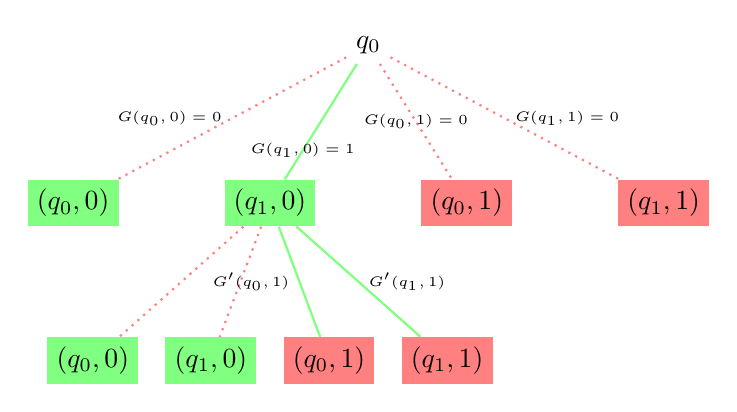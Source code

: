 \begin{tikzpicture}[
    level distance = 2cm,
    level 1/.style = {
      sibling distance = 2.5cm
    },
    level 2/.style = {
      sibling distance = 1.5cm
    },
    posedge/.style = {
      thick, green!50
    },
    negedge/.style = {
      thick, red!50, dotted
    }
  ]
  \node (root) {$q_{0}$} {
    child { node [fill = green!50] (ll) {$(q_{0}, 0)$}; }
    child { node [fill = green!50] (lr) {$(q_{1}, 0)$} {
      child { node [fill = green!50] (2ll) {$(q_{0}, 0)$}; }
      child { node [fill = green!50] (2lr) {$(q_{1}, 0)$}; }
      child { node [fill = red!50] (2rl) {$(q_{0}, 1)$}; }
      child { node [fill = red!50] (2rr) {$(q_{1}, 1)$}; }
    };}
    child { node [fill = red!50] (rl) {$(q_{0}, 1)$}; }
    child { node [fill = red!50] (rr) {$(q_{1}, 1)$}; }
  };

  \draw [negedge] (root) to node[left] {\textcolor{black}{\tiny$G(q_{0}, 0) = 0$}} (ll);
  \draw [negedge] (root) to node {\textcolor{black}{\tiny$G(q_{0}, 1) = 0$}} (rl);
  \draw [negedge] (root) to node[right] {\textcolor{black}{\tiny$G(q_{1}, 1) = 0$}} (rr);
  \draw [posedge] (root) to node[near end] {\textcolor{black}{\tiny$G(q_{1}, 0) = 1$}} (lr);

  \draw [negedge] (lr) to (2ll);
  \draw [negedge] (lr) to (2lr);
  \draw [posedge] (lr) to node[left]  {\textcolor{black}{\tiny$G'(q_{0}, 1)$}} (2rl);
  \draw [posedge] (lr) to node[right] {\textcolor{black}{\tiny$G'(q_{1}, 1)$}} (2rr);

  \node (dummy) at (lr.south east-|2rr.east) {};
\end{tikzpicture}
